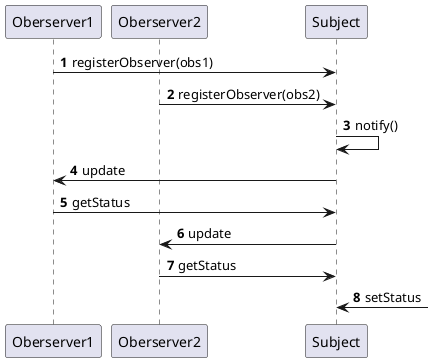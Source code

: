 @startuml
'https://plantuml.com/sequence-diagram

autonumber
participant Oberserver1 as obs1
participant Oberserver2 as obs2
participant Subject as subject

obs1 -> subject: registerObserver(obs1)
obs2 -> subject: registerObserver(obs2)
subject -> subject: notify()
subject -> obs1: update
obs1->subject:getStatus
subject -> obs2: update
obs2->subject:getStatus
subject<-:setStatus


@enduml